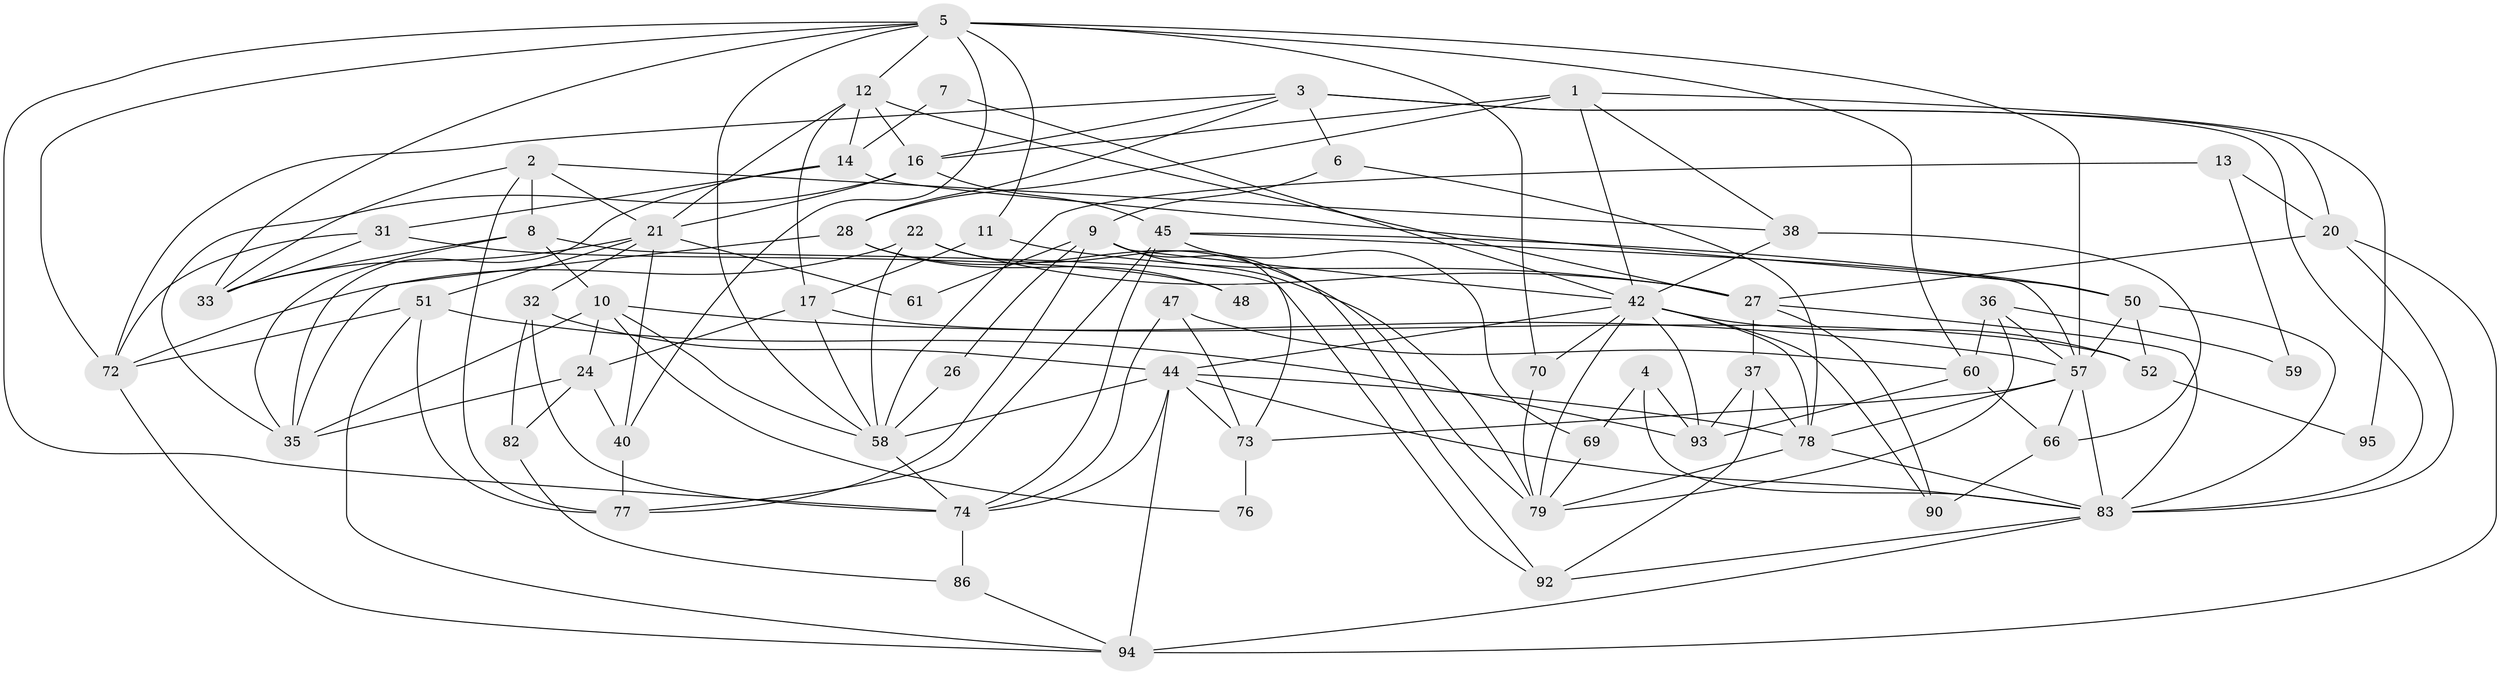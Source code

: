 // original degree distribution, {3: 0.32, 4: 0.18, 5: 0.23, 6: 0.1, 2: 0.13, 7: 0.02, 8: 0.01, 9: 0.01}
// Generated by graph-tools (version 1.1) at 2025/11/02/21/25 10:11:14]
// undirected, 62 vertices, 153 edges
graph export_dot {
graph [start="1"]
  node [color=gray90,style=filled];
  1 [super="+23"];
  2 [super="+18"];
  3 [super="+89"];
  4 [super="+15"];
  5 [super="+63"];
  6;
  7;
  8 [super="+65"];
  9 [super="+39"];
  10 [super="+19"];
  11;
  12 [super="+30"];
  13;
  14 [super="+41"];
  16 [super="+55"];
  17 [super="+25"];
  20 [super="+85"];
  21 [super="+43"];
  22 [super="+64"];
  24 [super="+29"];
  26;
  27 [super="+56"];
  28 [super="+34"];
  31;
  32 [super="+49"];
  33 [super="+62"];
  35 [super="+54"];
  36;
  37;
  38 [super="+81"];
  40;
  42 [super="+71"];
  44 [super="+53"];
  45 [super="+46"];
  47;
  48;
  50;
  51 [super="+68"];
  52;
  57 [super="+84"];
  58 [super="+67"];
  59;
  60;
  61;
  66;
  69;
  70 [super="+75"];
  72 [super="+87"];
  73 [super="+88"];
  74 [super="+80"];
  76;
  77;
  78 [super="+91"];
  79 [super="+99"];
  82;
  83 [super="+96"];
  86;
  90;
  92 [super="+100"];
  93 [super="+97"];
  94 [super="+98"];
  95;
  1 -- 16;
  1 -- 38;
  1 -- 95;
  1 -- 42;
  1 -- 28;
  2 -- 8;
  2 -- 21;
  2 -- 33;
  2 -- 77;
  2 -- 38;
  3 -- 16;
  3 -- 6;
  3 -- 83;
  3 -- 28;
  3 -- 20;
  3 -- 72;
  4 -- 69;
  4 -- 83;
  4 -- 93;
  5 -- 60;
  5 -- 57;
  5 -- 74;
  5 -- 33;
  5 -- 70;
  5 -- 40;
  5 -- 11;
  5 -- 58;
  5 -- 12;
  5 -- 72;
  6 -- 9;
  6 -- 78;
  7 -- 14;
  7 -- 42;
  8 -- 10;
  8 -- 33;
  8 -- 35;
  8 -- 92;
  9 -- 42;
  9 -- 77;
  9 -- 26;
  9 -- 61;
  9 -- 79;
  9 -- 73;
  10 -- 24;
  10 -- 58;
  10 -- 76;
  10 -- 57;
  10 -- 35;
  11 -- 17;
  11 -- 27;
  12 -- 27;
  12 -- 21;
  12 -- 16;
  12 -- 14;
  12 -- 17;
  13 -- 20;
  13 -- 59;
  13 -- 58;
  14 -- 50;
  14 -- 35;
  14 -- 31;
  16 -- 45;
  16 -- 21;
  16 -- 35;
  17 -- 24;
  17 -- 58;
  17 -- 52;
  20 -- 83 [weight=2];
  20 -- 27;
  20 -- 94;
  21 -- 32;
  21 -- 61 [weight=2];
  21 -- 51;
  21 -- 33;
  21 -- 40;
  22 -- 72 [weight=2];
  22 -- 58;
  22 -- 27;
  22 -- 92;
  24 -- 40;
  24 -- 82;
  24 -- 35 [weight=2];
  26 -- 58;
  27 -- 83;
  27 -- 90;
  27 -- 37;
  28 -- 35;
  28 -- 48;
  28 -- 79;
  31 -- 72;
  31 -- 33;
  31 -- 48;
  32 -- 82;
  32 -- 44;
  32 -- 74;
  36 -- 57;
  36 -- 79;
  36 -- 59;
  36 -- 60;
  37 -- 93;
  37 -- 78;
  37 -- 92;
  38 -- 66;
  38 -- 42 [weight=2];
  40 -- 77;
  42 -- 79;
  42 -- 93;
  42 -- 44;
  42 -- 52;
  42 -- 70;
  42 -- 90;
  42 -- 78;
  44 -- 58;
  44 -- 78;
  44 -- 83;
  44 -- 94;
  44 -- 74;
  44 -- 73;
  45 -- 74;
  45 -- 50;
  45 -- 69;
  45 -- 57;
  45 -- 77;
  47 -- 60;
  47 -- 73;
  47 -- 74;
  50 -- 52;
  50 -- 57;
  50 -- 83;
  51 -- 72;
  51 -- 93;
  51 -- 77;
  51 -- 94;
  52 -- 95;
  57 -- 66 [weight=2];
  57 -- 83;
  57 -- 78;
  57 -- 73;
  58 -- 74;
  60 -- 66;
  60 -- 93;
  66 -- 90;
  69 -- 79;
  70 -- 79;
  72 -- 94;
  73 -- 76;
  74 -- 86;
  78 -- 83;
  78 -- 79;
  82 -- 86;
  83 -- 94;
  83 -- 92;
  86 -- 94;
}
